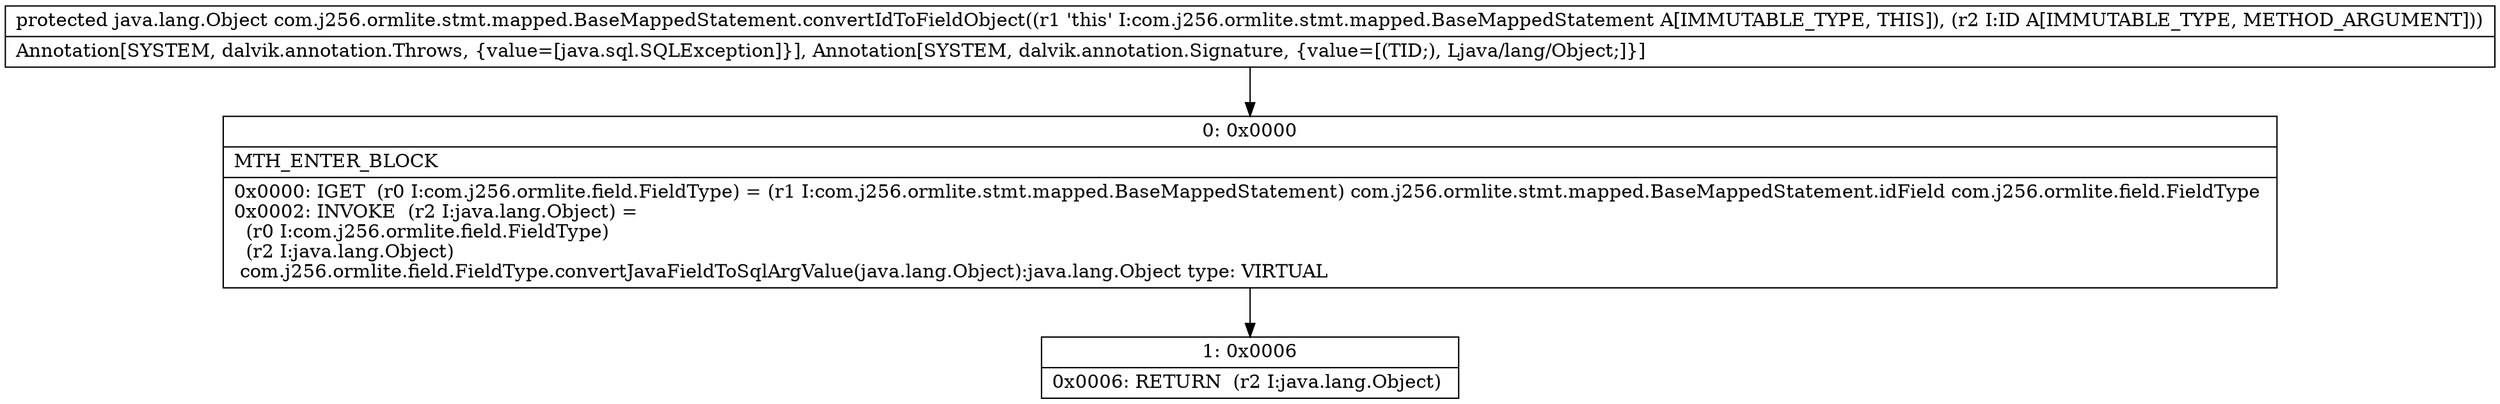 digraph "CFG forcom.j256.ormlite.stmt.mapped.BaseMappedStatement.convertIdToFieldObject(Ljava\/lang\/Object;)Ljava\/lang\/Object;" {
Node_0 [shape=record,label="{0\:\ 0x0000|MTH_ENTER_BLOCK\l|0x0000: IGET  (r0 I:com.j256.ormlite.field.FieldType) = (r1 I:com.j256.ormlite.stmt.mapped.BaseMappedStatement) com.j256.ormlite.stmt.mapped.BaseMappedStatement.idField com.j256.ormlite.field.FieldType \l0x0002: INVOKE  (r2 I:java.lang.Object) = \l  (r0 I:com.j256.ormlite.field.FieldType)\l  (r2 I:java.lang.Object)\l com.j256.ormlite.field.FieldType.convertJavaFieldToSqlArgValue(java.lang.Object):java.lang.Object type: VIRTUAL \l}"];
Node_1 [shape=record,label="{1\:\ 0x0006|0x0006: RETURN  (r2 I:java.lang.Object) \l}"];
MethodNode[shape=record,label="{protected java.lang.Object com.j256.ormlite.stmt.mapped.BaseMappedStatement.convertIdToFieldObject((r1 'this' I:com.j256.ormlite.stmt.mapped.BaseMappedStatement A[IMMUTABLE_TYPE, THIS]), (r2 I:ID A[IMMUTABLE_TYPE, METHOD_ARGUMENT]))  | Annotation[SYSTEM, dalvik.annotation.Throws, \{value=[java.sql.SQLException]\}], Annotation[SYSTEM, dalvik.annotation.Signature, \{value=[(TID;), Ljava\/lang\/Object;]\}]\l}"];
MethodNode -> Node_0;
Node_0 -> Node_1;
}

